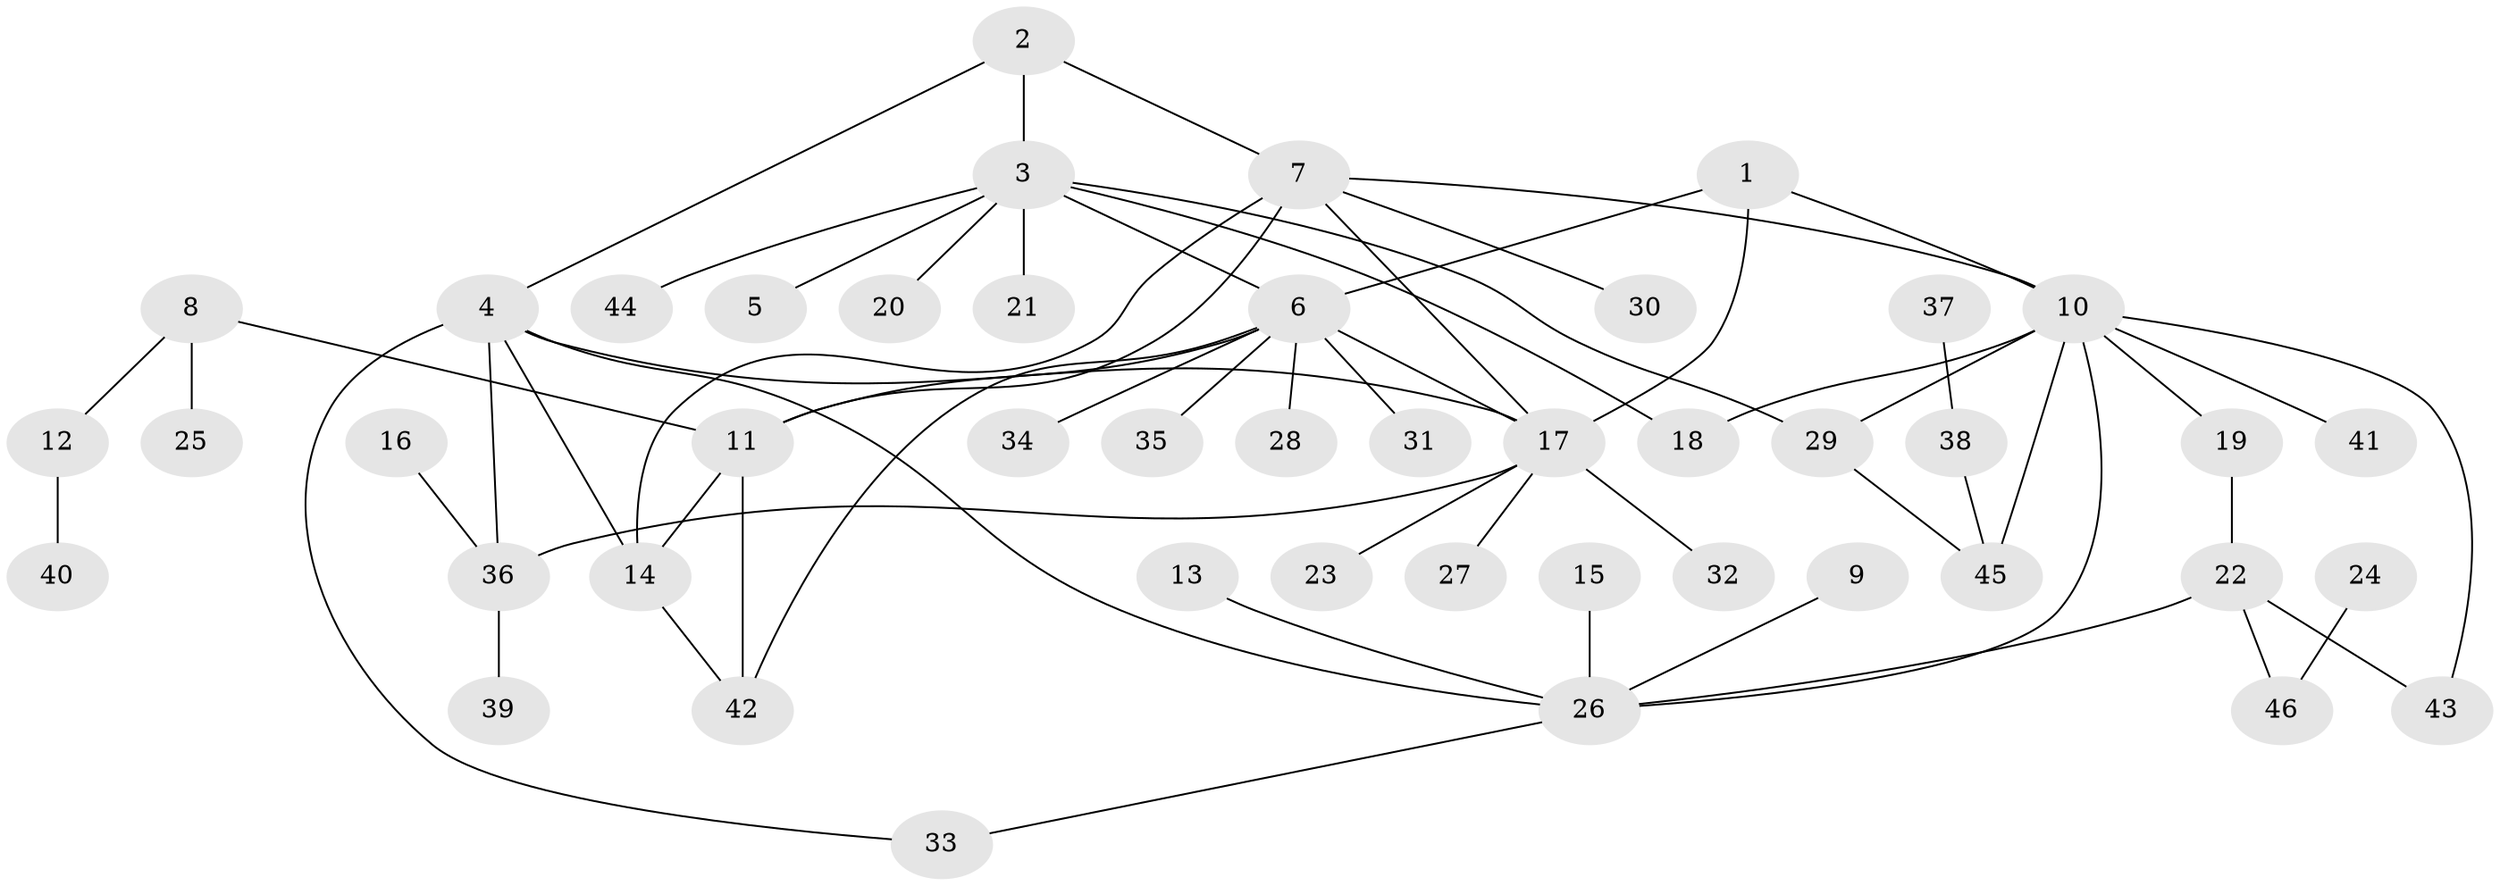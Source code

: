 // original degree distribution, {5: 0.046153846153846156, 6: 0.015384615384615385, 7: 0.03076923076923077, 4: 0.046153846153846156, 10: 0.03076923076923077, 3: 0.09230769230769231, 8: 0.03076923076923077, 2: 0.16923076923076924, 9: 0.015384615384615385, 1: 0.5230769230769231}
// Generated by graph-tools (version 1.1) at 2025/37/03/04/25 23:37:41]
// undirected, 46 vertices, 62 edges
graph export_dot {
  node [color=gray90,style=filled];
  1;
  2;
  3;
  4;
  5;
  6;
  7;
  8;
  9;
  10;
  11;
  12;
  13;
  14;
  15;
  16;
  17;
  18;
  19;
  20;
  21;
  22;
  23;
  24;
  25;
  26;
  27;
  28;
  29;
  30;
  31;
  32;
  33;
  34;
  35;
  36;
  37;
  38;
  39;
  40;
  41;
  42;
  43;
  44;
  45;
  46;
  1 -- 6 [weight=1.0];
  1 -- 10 [weight=1.0];
  1 -- 17 [weight=1.0];
  2 -- 3 [weight=2.0];
  2 -- 4 [weight=1.0];
  2 -- 7 [weight=1.0];
  3 -- 5 [weight=1.0];
  3 -- 6 [weight=1.0];
  3 -- 18 [weight=1.0];
  3 -- 20 [weight=1.0];
  3 -- 21 [weight=1.0];
  3 -- 29 [weight=1.0];
  3 -- 44 [weight=1.0];
  4 -- 14 [weight=1.0];
  4 -- 17 [weight=1.0];
  4 -- 26 [weight=1.0];
  4 -- 33 [weight=1.0];
  4 -- 36 [weight=2.0];
  6 -- 11 [weight=1.0];
  6 -- 17 [weight=1.0];
  6 -- 28 [weight=1.0];
  6 -- 31 [weight=1.0];
  6 -- 34 [weight=1.0];
  6 -- 35 [weight=1.0];
  6 -- 42 [weight=1.0];
  7 -- 10 [weight=1.0];
  7 -- 11 [weight=1.0];
  7 -- 14 [weight=1.0];
  7 -- 17 [weight=1.0];
  7 -- 30 [weight=1.0];
  8 -- 11 [weight=1.0];
  8 -- 12 [weight=1.0];
  8 -- 25 [weight=1.0];
  9 -- 26 [weight=1.0];
  10 -- 18 [weight=1.0];
  10 -- 19 [weight=1.0];
  10 -- 26 [weight=1.0];
  10 -- 29 [weight=1.0];
  10 -- 41 [weight=1.0];
  10 -- 43 [weight=1.0];
  10 -- 45 [weight=1.0];
  11 -- 14 [weight=1.0];
  11 -- 42 [weight=1.0];
  12 -- 40 [weight=1.0];
  13 -- 26 [weight=1.0];
  14 -- 42 [weight=1.0];
  15 -- 26 [weight=1.0];
  16 -- 36 [weight=1.0];
  17 -- 23 [weight=1.0];
  17 -- 27 [weight=1.0];
  17 -- 32 [weight=1.0];
  17 -- 36 [weight=1.0];
  19 -- 22 [weight=1.0];
  22 -- 26 [weight=1.0];
  22 -- 43 [weight=1.0];
  22 -- 46 [weight=1.0];
  24 -- 46 [weight=1.0];
  26 -- 33 [weight=1.0];
  29 -- 45 [weight=1.0];
  36 -- 39 [weight=1.0];
  37 -- 38 [weight=1.0];
  38 -- 45 [weight=1.0];
}
